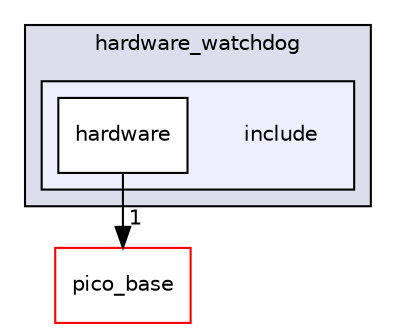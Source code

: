 digraph "hardware_watchdog/include" {
  compound=true
  node [ fontsize="10", fontname="Helvetica"];
  edge [ labelfontsize="10", labelfontname="Helvetica"];
  subgraph clusterdir_2e034a07e85ed62f288f06600c74a3d5 {
    graph [ bgcolor="#ddddee", pencolor="black", label="hardware_watchdog" fontname="Helvetica", fontsize="10", URL="dir_2e034a07e85ed62f288f06600c74a3d5.html"]
  subgraph clusterdir_1deddcf3ecc5e190906a2ed00057bdb0 {
    graph [ bgcolor="#eeeeff", pencolor="black", label="" URL="dir_1deddcf3ecc5e190906a2ed00057bdb0.html"];
    dir_1deddcf3ecc5e190906a2ed00057bdb0 [shape=plaintext label="include"];
    dir_1cf9d51745b6e6f73444cf5bb9011d8f [shape=box label="hardware" color="black" fillcolor="white" style="filled" URL="dir_1cf9d51745b6e6f73444cf5bb9011d8f.html"];
  }
  }
  dir_ee4ba4c32933fd9d1c9bce216e67756d [shape=box label="pico_base" fillcolor="white" style="filled" color="red" URL="dir_ee4ba4c32933fd9d1c9bce216e67756d.html"];
  dir_1cf9d51745b6e6f73444cf5bb9011d8f->dir_ee4ba4c32933fd9d1c9bce216e67756d [headlabel="1", labeldistance=1.5 headhref="dir_000119_000007.html"];
}
